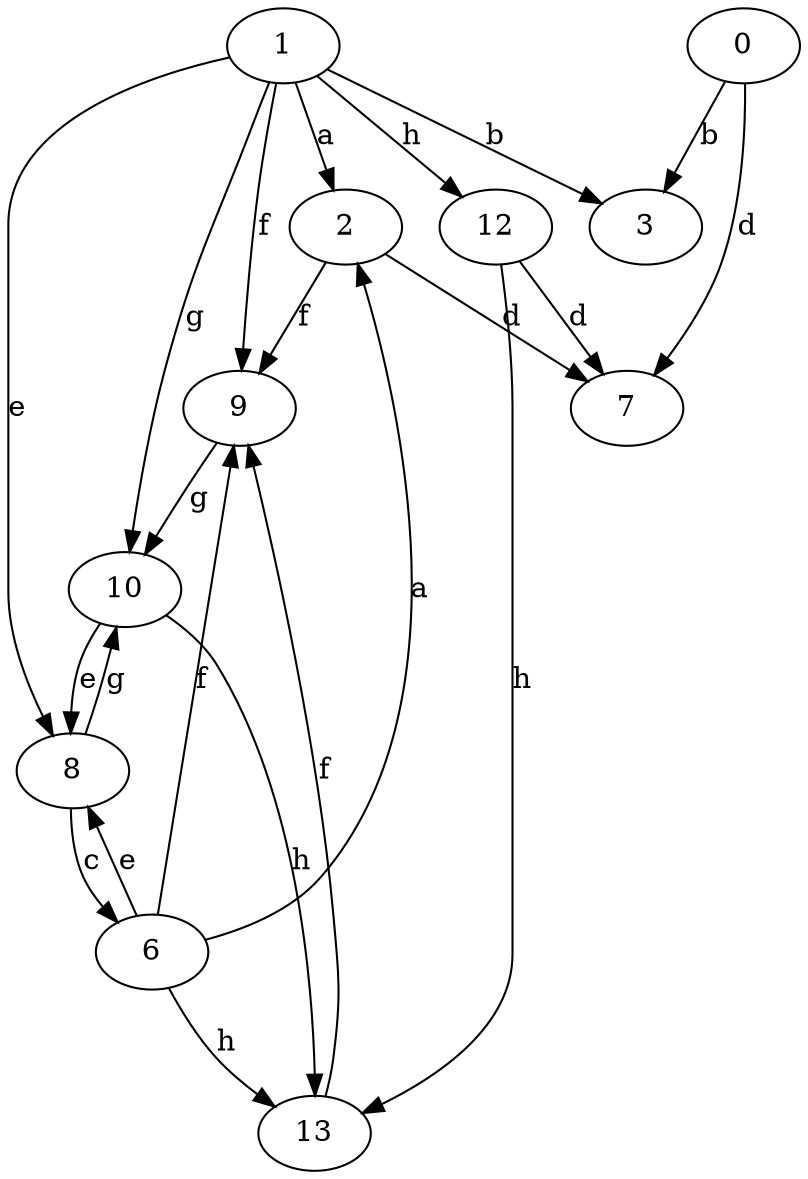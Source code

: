 strict digraph  {
1;
2;
3;
6;
7;
8;
9;
10;
0;
12;
13;
1 -> 2  [label=a];
1 -> 3  [label=b];
1 -> 8  [label=e];
1 -> 9  [label=f];
1 -> 10  [label=g];
1 -> 12  [label=h];
2 -> 7  [label=d];
2 -> 9  [label=f];
6 -> 2  [label=a];
6 -> 8  [label=e];
6 -> 9  [label=f];
6 -> 13  [label=h];
8 -> 6  [label=c];
8 -> 10  [label=g];
9 -> 10  [label=g];
10 -> 8  [label=e];
10 -> 13  [label=h];
0 -> 3  [label=b];
0 -> 7  [label=d];
12 -> 7  [label=d];
12 -> 13  [label=h];
13 -> 9  [label=f];
}
